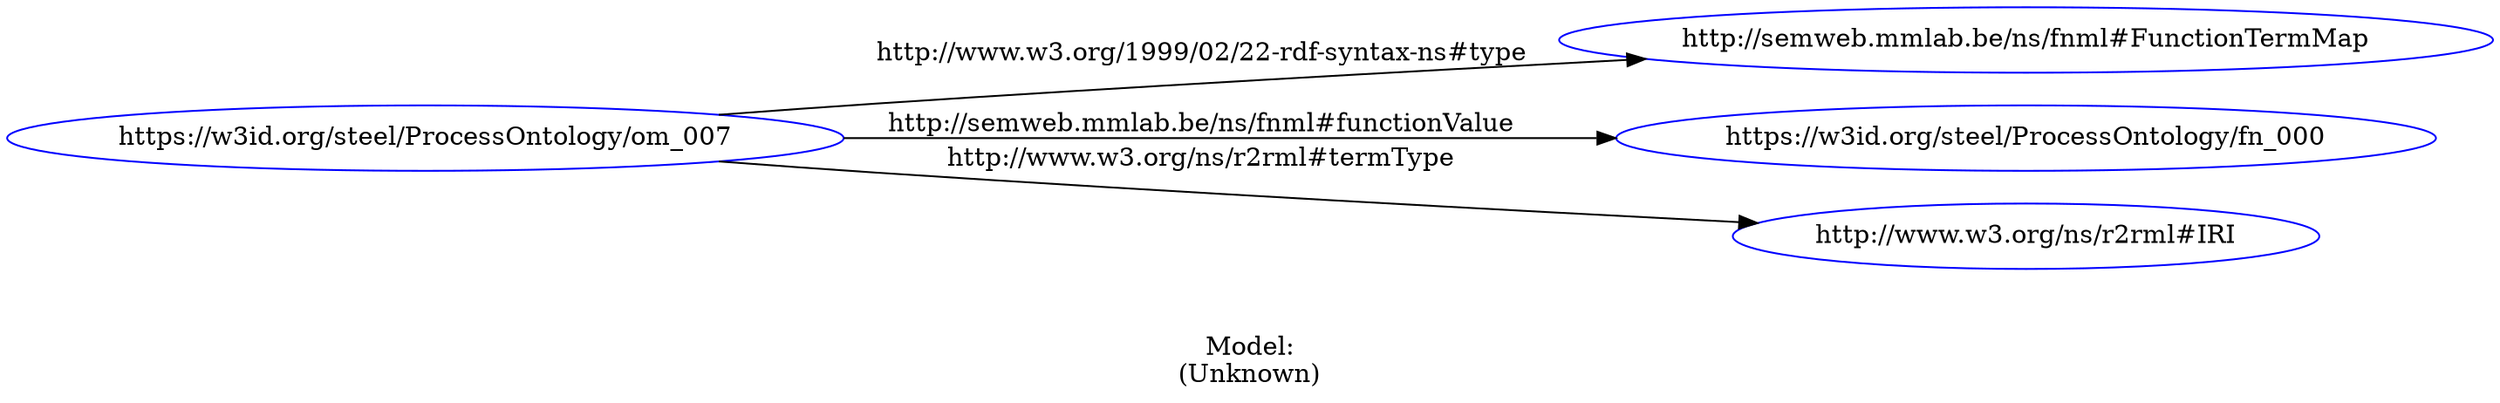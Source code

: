 digraph {
	rankdir = LR;
	charset="utf-8";

	"Rhttps://w3id.org/steel/ProcessOntology/om_007" -> "Rhttp://semweb.mmlab.be/ns/fnml#FunctionTermMap" [ label="http://www.w3.org/1999/02/22-rdf-syntax-ns#type" ];
	"Rhttps://w3id.org/steel/ProcessOntology/om_007" -> "Rhttps://w3id.org/steel/ProcessOntology/fn_000" [ label="http://semweb.mmlab.be/ns/fnml#functionValue" ];
	"Rhttps://w3id.org/steel/ProcessOntology/om_007" -> "Rhttp://www.w3.org/ns/r2rml#IRI" [ label="http://www.w3.org/ns/r2rml#termType" ];

	// Resources
	"Rhttps://w3id.org/steel/ProcessOntology/om_007" [ label="https://w3id.org/steel/ProcessOntology/om_007", shape = ellipse, color = blue ];
	"Rhttp://semweb.mmlab.be/ns/fnml#FunctionTermMap" [ label="http://semweb.mmlab.be/ns/fnml#FunctionTermMap", shape = ellipse, color = blue ];
	"Rhttps://w3id.org/steel/ProcessOntology/fn_000" [ label="https://w3id.org/steel/ProcessOntology/fn_000", shape = ellipse, color = blue ];
	"Rhttp://www.w3.org/ns/r2rml#IRI" [ label="http://www.w3.org/ns/r2rml#IRI", shape = ellipse, color = blue ];

	// Anonymous nodes

	// Literals

	label="\n\nModel:\n(Unknown)";
}
